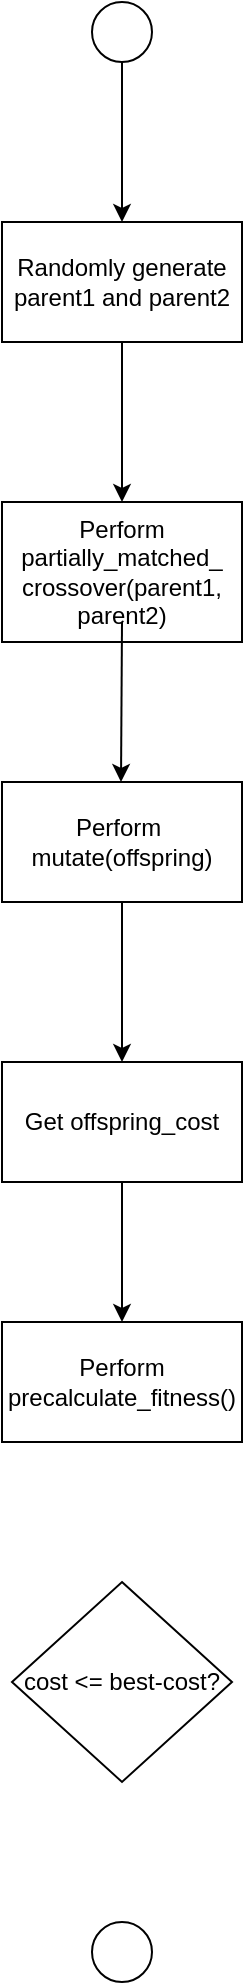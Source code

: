 <mxfile version="23.1.2" type="github">
  <diagram name="Page-1" id="8g0mwYZyEbH1wkr2EbKB">
    <mxGraphModel dx="1009" dy="573" grid="1" gridSize="10" guides="1" tooltips="1" connect="1" arrows="1" fold="1" page="1" pageScale="1" pageWidth="850" pageHeight="1100" math="0" shadow="0">
      <root>
        <mxCell id="0" />
        <mxCell id="1" parent="0" />
        <mxCell id="RasEoXguha3NyLtiGv5y-1" value="" style="ellipse;whiteSpace=wrap;html=1;aspect=fixed;" vertex="1" parent="1">
          <mxGeometry x="385" y="110" width="30" height="30" as="geometry" />
        </mxCell>
        <mxCell id="RasEoXguha3NyLtiGv5y-4" value="Randomly generate parent1 and parent2" style="rounded=0;whiteSpace=wrap;html=1;" vertex="1" parent="1">
          <mxGeometry x="340" y="220" width="120" height="60" as="geometry" />
        </mxCell>
        <mxCell id="RasEoXguha3NyLtiGv5y-5" value="Get offspring_cost" style="rounded=0;whiteSpace=wrap;html=1;" vertex="1" parent="1">
          <mxGeometry x="340" y="640" width="120" height="60" as="geometry" />
        </mxCell>
        <mxCell id="RasEoXguha3NyLtiGv5y-7" value="" style="endArrow=classic;html=1;rounded=0;entryX=0.5;entryY=0;entryDx=0;entryDy=0;" edge="1" parent="1" target="RasEoXguha3NyLtiGv5y-8">
          <mxGeometry width="50" height="50" relative="1" as="geometry">
            <mxPoint x="400" y="280" as="sourcePoint" />
            <mxPoint x="399.5" y="350" as="targetPoint" />
          </mxGeometry>
        </mxCell>
        <mxCell id="RasEoXguha3NyLtiGv5y-8" value="Perform&lt;br&gt;partially_matched_&lt;br&gt;crossover(parent1, parent2)" style="rounded=0;whiteSpace=wrap;html=1;" vertex="1" parent="1">
          <mxGeometry x="340" y="360" width="120" height="70" as="geometry" />
        </mxCell>
        <mxCell id="RasEoXguha3NyLtiGv5y-10" value="" style="endArrow=classic;html=1;rounded=0;entryX=0.5;entryY=0;entryDx=0;entryDy=0;" edge="1" parent="1">
          <mxGeometry width="50" height="50" relative="1" as="geometry">
            <mxPoint x="400" y="420" as="sourcePoint" />
            <mxPoint x="399.5" y="500" as="targetPoint" />
          </mxGeometry>
        </mxCell>
        <mxCell id="RasEoXguha3NyLtiGv5y-11" value="" style="endArrow=classic;html=1;rounded=0;exitX=0.5;exitY=1;exitDx=0;exitDy=0;entryX=0.5;entryY=0;entryDx=0;entryDy=0;" edge="1" parent="1" target="RasEoXguha3NyLtiGv5y-4">
          <mxGeometry width="50" height="50" relative="1" as="geometry">
            <mxPoint x="400" y="140" as="sourcePoint" />
            <mxPoint x="410" y="50" as="targetPoint" />
          </mxGeometry>
        </mxCell>
        <mxCell id="RasEoXguha3NyLtiGv5y-12" value="Perform&amp;nbsp;&lt;br&gt;mutate(offspring)" style="rounded=0;whiteSpace=wrap;html=1;" vertex="1" parent="1">
          <mxGeometry x="340" y="500" width="120" height="60" as="geometry" />
        </mxCell>
        <mxCell id="RasEoXguha3NyLtiGv5y-13" value="" style="endArrow=classic;html=1;rounded=0;exitX=0.5;exitY=1;exitDx=0;exitDy=0;entryX=0.5;entryY=0;entryDx=0;entryDy=0;" edge="1" parent="1" source="RasEoXguha3NyLtiGv5y-12" target="RasEoXguha3NyLtiGv5y-5">
          <mxGeometry width="50" height="50" relative="1" as="geometry">
            <mxPoint x="409.5" y="420" as="sourcePoint" />
            <mxPoint x="409.5" y="510" as="targetPoint" />
          </mxGeometry>
        </mxCell>
        <mxCell id="RasEoXguha3NyLtiGv5y-17" value="cost &amp;lt;= best-cost?" style="rhombus;whiteSpace=wrap;html=1;" vertex="1" parent="1">
          <mxGeometry x="345" y="900" width="110" height="100" as="geometry" />
        </mxCell>
        <mxCell id="RasEoXguha3NyLtiGv5y-18" value="Perform&lt;br&gt;precalculate_fitness()" style="rounded=0;whiteSpace=wrap;html=1;" vertex="1" parent="1">
          <mxGeometry x="340" y="770" width="120" height="60" as="geometry" />
        </mxCell>
        <mxCell id="RasEoXguha3NyLtiGv5y-19" value="" style="ellipse;whiteSpace=wrap;html=1;aspect=fixed;" vertex="1" parent="1">
          <mxGeometry x="385" y="1070" width="30" height="30" as="geometry" />
        </mxCell>
        <mxCell id="RasEoXguha3NyLtiGv5y-21" value="" style="endArrow=classic;html=1;rounded=0;exitX=0.5;exitY=1;exitDx=0;exitDy=0;entryX=0.5;entryY=0;entryDx=0;entryDy=0;" edge="1" parent="1" source="RasEoXguha3NyLtiGv5y-5" target="RasEoXguha3NyLtiGv5y-18">
          <mxGeometry width="50" height="50" relative="1" as="geometry">
            <mxPoint x="410" y="570" as="sourcePoint" />
            <mxPoint x="410" y="650" as="targetPoint" />
          </mxGeometry>
        </mxCell>
      </root>
    </mxGraphModel>
  </diagram>
</mxfile>
